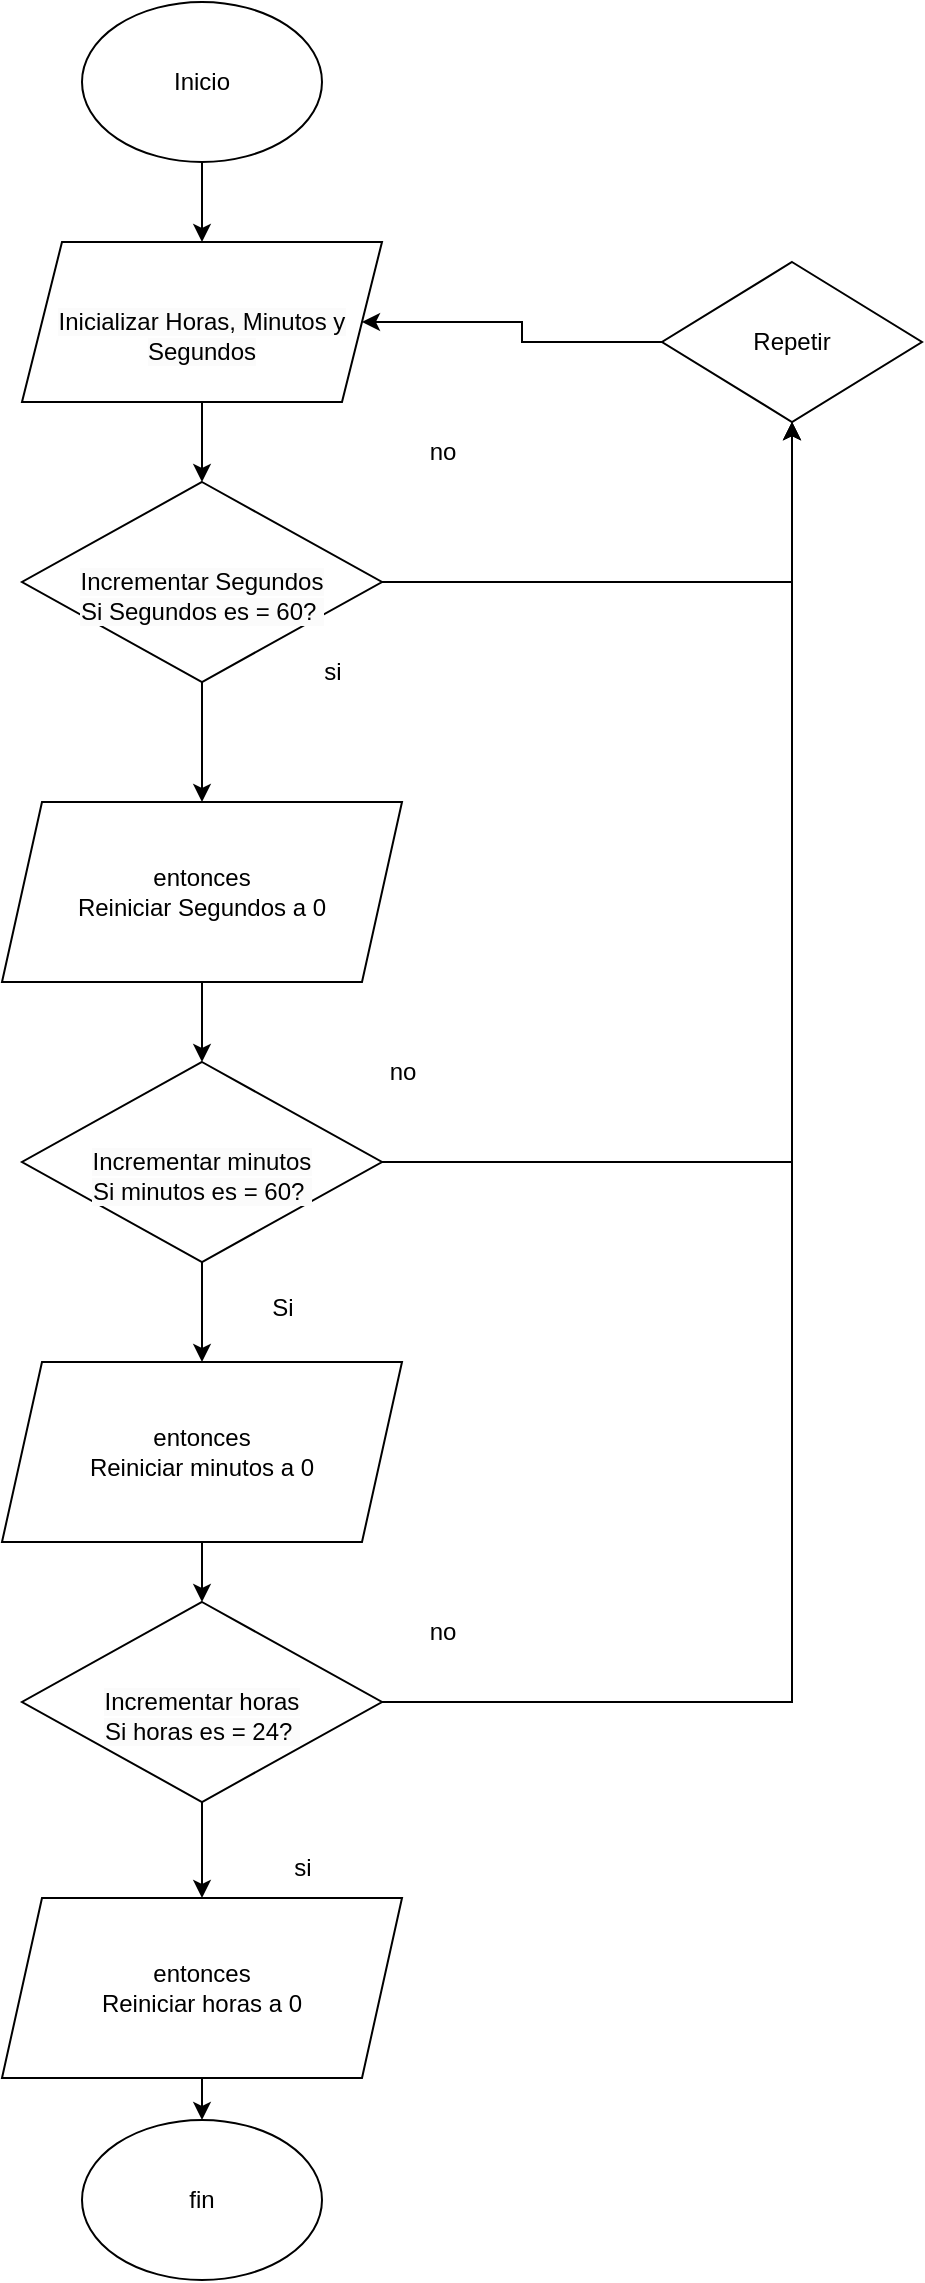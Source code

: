 <mxfile version="23.1.1" type="device">
  <diagram name="Página-1" id="Hb9yVG6W6c0Zp9_hR-NE">
    <mxGraphModel dx="926" dy="484" grid="1" gridSize="10" guides="1" tooltips="1" connect="1" arrows="1" fold="1" page="1" pageScale="1" pageWidth="827" pageHeight="1169" math="0" shadow="0">
      <root>
        <mxCell id="0" />
        <mxCell id="1" parent="0" />
        <mxCell id="ppUPSIefKLprEWSVOHWy-12" value="" style="edgeStyle=orthogonalEdgeStyle;rounded=0;orthogonalLoop=1;jettySize=auto;html=1;" edge="1" parent="1" source="ppUPSIefKLprEWSVOHWy-1" target="ppUPSIefKLprEWSVOHWy-9">
          <mxGeometry relative="1" as="geometry" />
        </mxCell>
        <mxCell id="ppUPSIefKLprEWSVOHWy-1" value="Inicio" style="ellipse;whiteSpace=wrap;html=1;" vertex="1" parent="1">
          <mxGeometry x="340" y="30" width="120" height="80" as="geometry" />
        </mxCell>
        <mxCell id="ppUPSIefKLprEWSVOHWy-24" style="edgeStyle=orthogonalEdgeStyle;rounded=0;orthogonalLoop=1;jettySize=auto;html=1;" edge="1" parent="1" source="ppUPSIefKLprEWSVOHWy-4" target="ppUPSIefKLprEWSVOHWy-9">
          <mxGeometry relative="1" as="geometry" />
        </mxCell>
        <mxCell id="ppUPSIefKLprEWSVOHWy-4" value="Repetir" style="rhombus;whiteSpace=wrap;html=1;" vertex="1" parent="1">
          <mxGeometry x="630" y="160" width="130" height="80" as="geometry" />
        </mxCell>
        <mxCell id="ppUPSIefKLprEWSVOHWy-29" value="" style="edgeStyle=orthogonalEdgeStyle;rounded=0;orthogonalLoop=1;jettySize=auto;html=1;" edge="1" parent="1" source="ppUPSIefKLprEWSVOHWy-6" target="ppUPSIefKLprEWSVOHWy-27">
          <mxGeometry relative="1" as="geometry" />
        </mxCell>
        <mxCell id="ppUPSIefKLprEWSVOHWy-6" value="entonces&lt;br&gt;Reiniciar Segundos a 0" style="shape=parallelogram;perimeter=parallelogramPerimeter;whiteSpace=wrap;html=1;fixedSize=1;" vertex="1" parent="1">
          <mxGeometry x="300" y="430" width="200" height="90" as="geometry" />
        </mxCell>
        <mxCell id="ppUPSIefKLprEWSVOHWy-23" value="" style="edgeStyle=orthogonalEdgeStyle;rounded=0;orthogonalLoop=1;jettySize=auto;html=1;" edge="1" parent="1" source="ppUPSIefKLprEWSVOHWy-9" target="ppUPSIefKLprEWSVOHWy-17">
          <mxGeometry relative="1" as="geometry" />
        </mxCell>
        <mxCell id="ppUPSIefKLprEWSVOHWy-9" value="&lt;br&gt;&lt;span style=&quot;color: rgb(0, 0, 0); font-family: Helvetica; font-size: 12px; font-style: normal; font-variant-ligatures: normal; font-variant-caps: normal; font-weight: 400; letter-spacing: normal; orphans: 2; text-align: center; text-indent: 0px; text-transform: none; widows: 2; word-spacing: 0px; -webkit-text-stroke-width: 0px; background-color: rgb(251, 251, 251); text-decoration-thickness: initial; text-decoration-style: initial; text-decoration-color: initial; float: none; display: inline !important;&quot;&gt;Inicializar Horas, Minutos y Segundos&lt;/span&gt;&lt;br&gt;" style="shape=parallelogram;perimeter=parallelogramPerimeter;whiteSpace=wrap;html=1;fixedSize=1;" vertex="1" parent="1">
          <mxGeometry x="310" y="150" width="180" height="80" as="geometry" />
        </mxCell>
        <mxCell id="ppUPSIefKLprEWSVOHWy-19" value="" style="edgeStyle=orthogonalEdgeStyle;rounded=0;orthogonalLoop=1;jettySize=auto;html=1;" edge="1" parent="1" source="ppUPSIefKLprEWSVOHWy-17" target="ppUPSIefKLprEWSVOHWy-6">
          <mxGeometry relative="1" as="geometry" />
        </mxCell>
        <mxCell id="ppUPSIefKLprEWSVOHWy-22" style="edgeStyle=orthogonalEdgeStyle;rounded=0;orthogonalLoop=1;jettySize=auto;html=1;entryX=0.5;entryY=1;entryDx=0;entryDy=0;" edge="1" parent="1" source="ppUPSIefKLprEWSVOHWy-17" target="ppUPSIefKLprEWSVOHWy-4">
          <mxGeometry relative="1" as="geometry" />
        </mxCell>
        <mxCell id="ppUPSIefKLprEWSVOHWy-17" value="&lt;br&gt;&lt;span style=&quot;color: rgb(0, 0, 0); font-family: Helvetica; font-size: 12px; font-style: normal; font-variant-ligatures: normal; font-variant-caps: normal; font-weight: 400; letter-spacing: normal; orphans: 2; text-align: center; text-indent: 0px; text-transform: none; widows: 2; word-spacing: 0px; -webkit-text-stroke-width: 0px; background-color: rgb(251, 251, 251); text-decoration-thickness: initial; text-decoration-style: initial; text-decoration-color: initial; float: none; display: inline !important;&quot;&gt;Incrementar Segundos&lt;/span&gt;&lt;br style=&quot;border-color: var(--border-color); color: rgb(0, 0, 0); font-family: Helvetica; font-size: 12px; font-style: normal; font-variant-ligatures: normal; font-variant-caps: normal; font-weight: 400; letter-spacing: normal; orphans: 2; text-align: center; text-indent: 0px; text-transform: none; widows: 2; word-spacing: 0px; -webkit-text-stroke-width: 0px; background-color: rgb(251, 251, 251); text-decoration-thickness: initial; text-decoration-style: initial; text-decoration-color: initial;&quot;&gt;&lt;span style=&quot;color: rgb(0, 0, 0); font-family: Helvetica; font-size: 12px; font-style: normal; font-variant-ligatures: normal; font-variant-caps: normal; font-weight: 400; letter-spacing: normal; orphans: 2; text-align: center; text-indent: 0px; text-transform: none; widows: 2; word-spacing: 0px; -webkit-text-stroke-width: 0px; background-color: rgb(251, 251, 251); text-decoration-thickness: initial; text-decoration-style: initial; text-decoration-color: initial; float: none; display: inline !important;&quot;&gt;Si Segundos es = 60?&lt;span&gt;&amp;nbsp;&lt;/span&gt;&lt;/span&gt;&lt;br&gt;" style="rhombus;whiteSpace=wrap;html=1;" vertex="1" parent="1">
          <mxGeometry x="310" y="270" width="180" height="100" as="geometry" />
        </mxCell>
        <mxCell id="ppUPSIefKLprEWSVOHWy-18" value="si" style="text;html=1;align=center;verticalAlign=middle;resizable=0;points=[];autosize=1;strokeColor=none;fillColor=none;" vertex="1" parent="1">
          <mxGeometry x="450" y="350" width="30" height="30" as="geometry" />
        </mxCell>
        <mxCell id="ppUPSIefKLprEWSVOHWy-20" value="no" style="text;html=1;align=center;verticalAlign=middle;resizable=0;points=[];autosize=1;strokeColor=none;fillColor=none;" vertex="1" parent="1">
          <mxGeometry x="500" y="240" width="40" height="30" as="geometry" />
        </mxCell>
        <mxCell id="ppUPSIefKLprEWSVOHWy-30" value="" style="edgeStyle=orthogonalEdgeStyle;rounded=0;orthogonalLoop=1;jettySize=auto;html=1;" edge="1" parent="1" source="ppUPSIefKLprEWSVOHWy-27" target="ppUPSIefKLprEWSVOHWy-28">
          <mxGeometry relative="1" as="geometry" />
        </mxCell>
        <mxCell id="ppUPSIefKLprEWSVOHWy-33" style="edgeStyle=orthogonalEdgeStyle;rounded=0;orthogonalLoop=1;jettySize=auto;html=1;" edge="1" parent="1" source="ppUPSIefKLprEWSVOHWy-27" target="ppUPSIefKLprEWSVOHWy-4">
          <mxGeometry relative="1" as="geometry" />
        </mxCell>
        <mxCell id="ppUPSIefKLprEWSVOHWy-27" value="&lt;br&gt;&lt;span style=&quot;color: rgb(0, 0, 0); font-family: Helvetica; font-size: 12px; font-style: normal; font-variant-ligatures: normal; font-variant-caps: normal; font-weight: 400; letter-spacing: normal; orphans: 2; text-align: center; text-indent: 0px; text-transform: none; widows: 2; word-spacing: 0px; -webkit-text-stroke-width: 0px; background-color: rgb(251, 251, 251); text-decoration-thickness: initial; text-decoration-style: initial; text-decoration-color: initial; float: none; display: inline !important;&quot;&gt;Incrementar minutos&lt;/span&gt;&lt;br style=&quot;border-color: var(--border-color); color: rgb(0, 0, 0); font-family: Helvetica; font-size: 12px; font-style: normal; font-variant-ligatures: normal; font-variant-caps: normal; font-weight: 400; letter-spacing: normal; orphans: 2; text-align: center; text-indent: 0px; text-transform: none; widows: 2; word-spacing: 0px; -webkit-text-stroke-width: 0px; background-color: rgb(251, 251, 251); text-decoration-thickness: initial; text-decoration-style: initial; text-decoration-color: initial;&quot;&gt;&lt;span style=&quot;color: rgb(0, 0, 0); font-family: Helvetica; font-size: 12px; font-style: normal; font-variant-ligatures: normal; font-variant-caps: normal; font-weight: 400; letter-spacing: normal; orphans: 2; text-align: center; text-indent: 0px; text-transform: none; widows: 2; word-spacing: 0px; -webkit-text-stroke-width: 0px; background-color: rgb(251, 251, 251); text-decoration-thickness: initial; text-decoration-style: initial; text-decoration-color: initial; float: none; display: inline !important;&quot;&gt;Si minutos es = 60?&lt;span&gt;&amp;nbsp;&lt;/span&gt;&lt;/span&gt;" style="rhombus;whiteSpace=wrap;html=1;" vertex="1" parent="1">
          <mxGeometry x="310" y="560" width="180" height="100" as="geometry" />
        </mxCell>
        <mxCell id="ppUPSIefKLprEWSVOHWy-35" value="" style="edgeStyle=orthogonalEdgeStyle;rounded=0;orthogonalLoop=1;jettySize=auto;html=1;" edge="1" parent="1" source="ppUPSIefKLprEWSVOHWy-28" target="ppUPSIefKLprEWSVOHWy-34">
          <mxGeometry relative="1" as="geometry" />
        </mxCell>
        <mxCell id="ppUPSIefKLprEWSVOHWy-28" value="entonces&lt;br&gt;Reiniciar minutos a 0" style="shape=parallelogram;perimeter=parallelogramPerimeter;whiteSpace=wrap;html=1;fixedSize=1;" vertex="1" parent="1">
          <mxGeometry x="300" y="710" width="200" height="90" as="geometry" />
        </mxCell>
        <mxCell id="ppUPSIefKLprEWSVOHWy-31" value="Si" style="text;html=1;align=center;verticalAlign=middle;resizable=0;points=[];autosize=1;strokeColor=none;fillColor=none;" vertex="1" parent="1">
          <mxGeometry x="425" y="668" width="30" height="30" as="geometry" />
        </mxCell>
        <mxCell id="ppUPSIefKLprEWSVOHWy-32" value="no" style="text;html=1;align=center;verticalAlign=middle;resizable=0;points=[];autosize=1;strokeColor=none;fillColor=none;" vertex="1" parent="1">
          <mxGeometry x="480" y="550" width="40" height="30" as="geometry" />
        </mxCell>
        <mxCell id="ppUPSIefKLprEWSVOHWy-37" value="" style="edgeStyle=orthogonalEdgeStyle;rounded=0;orthogonalLoop=1;jettySize=auto;html=1;" edge="1" parent="1" source="ppUPSIefKLprEWSVOHWy-34" target="ppUPSIefKLprEWSVOHWy-36">
          <mxGeometry relative="1" as="geometry" />
        </mxCell>
        <mxCell id="ppUPSIefKLprEWSVOHWy-40" style="edgeStyle=orthogonalEdgeStyle;rounded=0;orthogonalLoop=1;jettySize=auto;html=1;" edge="1" parent="1" source="ppUPSIefKLprEWSVOHWy-34" target="ppUPSIefKLprEWSVOHWy-4">
          <mxGeometry relative="1" as="geometry" />
        </mxCell>
        <mxCell id="ppUPSIefKLprEWSVOHWy-34" value="&lt;br&gt;&lt;span style=&quot;color: rgb(0, 0, 0); font-family: Helvetica; font-size: 12px; font-style: normal; font-variant-ligatures: normal; font-variant-caps: normal; font-weight: 400; letter-spacing: normal; orphans: 2; text-align: center; text-indent: 0px; text-transform: none; widows: 2; word-spacing: 0px; -webkit-text-stroke-width: 0px; background-color: rgb(251, 251, 251); text-decoration-thickness: initial; text-decoration-style: initial; text-decoration-color: initial; float: none; display: inline !important;&quot;&gt;Incrementar horas&lt;/span&gt;&lt;br style=&quot;border-color: var(--border-color); color: rgb(0, 0, 0); font-family: Helvetica; font-size: 12px; font-style: normal; font-variant-ligatures: normal; font-variant-caps: normal; font-weight: 400; letter-spacing: normal; orphans: 2; text-align: center; text-indent: 0px; text-transform: none; widows: 2; word-spacing: 0px; -webkit-text-stroke-width: 0px; background-color: rgb(251, 251, 251); text-decoration-thickness: initial; text-decoration-style: initial; text-decoration-color: initial;&quot;&gt;&lt;span style=&quot;color: rgb(0, 0, 0); font-family: Helvetica; font-size: 12px; font-style: normal; font-variant-ligatures: normal; font-variant-caps: normal; font-weight: 400; letter-spacing: normal; orphans: 2; text-align: center; text-indent: 0px; text-transform: none; widows: 2; word-spacing: 0px; -webkit-text-stroke-width: 0px; background-color: rgb(251, 251, 251); text-decoration-thickness: initial; text-decoration-style: initial; text-decoration-color: initial; float: none; display: inline !important;&quot;&gt;Si horas es = 24?&lt;span&gt;&amp;nbsp;&lt;/span&gt;&lt;/span&gt;" style="rhombus;whiteSpace=wrap;html=1;" vertex="1" parent="1">
          <mxGeometry x="310" y="830" width="180" height="100" as="geometry" />
        </mxCell>
        <mxCell id="ppUPSIefKLprEWSVOHWy-42" value="" style="edgeStyle=orthogonalEdgeStyle;rounded=0;orthogonalLoop=1;jettySize=auto;html=1;" edge="1" parent="1" source="ppUPSIefKLprEWSVOHWy-36" target="ppUPSIefKLprEWSVOHWy-41">
          <mxGeometry relative="1" as="geometry" />
        </mxCell>
        <mxCell id="ppUPSIefKLprEWSVOHWy-36" value="entonces&lt;br&gt;Reiniciar horas a 0" style="shape=parallelogram;perimeter=parallelogramPerimeter;whiteSpace=wrap;html=1;fixedSize=1;" vertex="1" parent="1">
          <mxGeometry x="300" y="978" width="200" height="90" as="geometry" />
        </mxCell>
        <mxCell id="ppUPSIefKLprEWSVOHWy-38" value="si" style="text;html=1;align=center;verticalAlign=middle;resizable=0;points=[];autosize=1;strokeColor=none;fillColor=none;" vertex="1" parent="1">
          <mxGeometry x="435" y="948" width="30" height="30" as="geometry" />
        </mxCell>
        <mxCell id="ppUPSIefKLprEWSVOHWy-39" value="no" style="text;html=1;align=center;verticalAlign=middle;resizable=0;points=[];autosize=1;strokeColor=none;fillColor=none;" vertex="1" parent="1">
          <mxGeometry x="500" y="830" width="40" height="30" as="geometry" />
        </mxCell>
        <mxCell id="ppUPSIefKLprEWSVOHWy-41" value="fin" style="ellipse;whiteSpace=wrap;html=1;" vertex="1" parent="1">
          <mxGeometry x="340" y="1089" width="120" height="80" as="geometry" />
        </mxCell>
      </root>
    </mxGraphModel>
  </diagram>
</mxfile>
